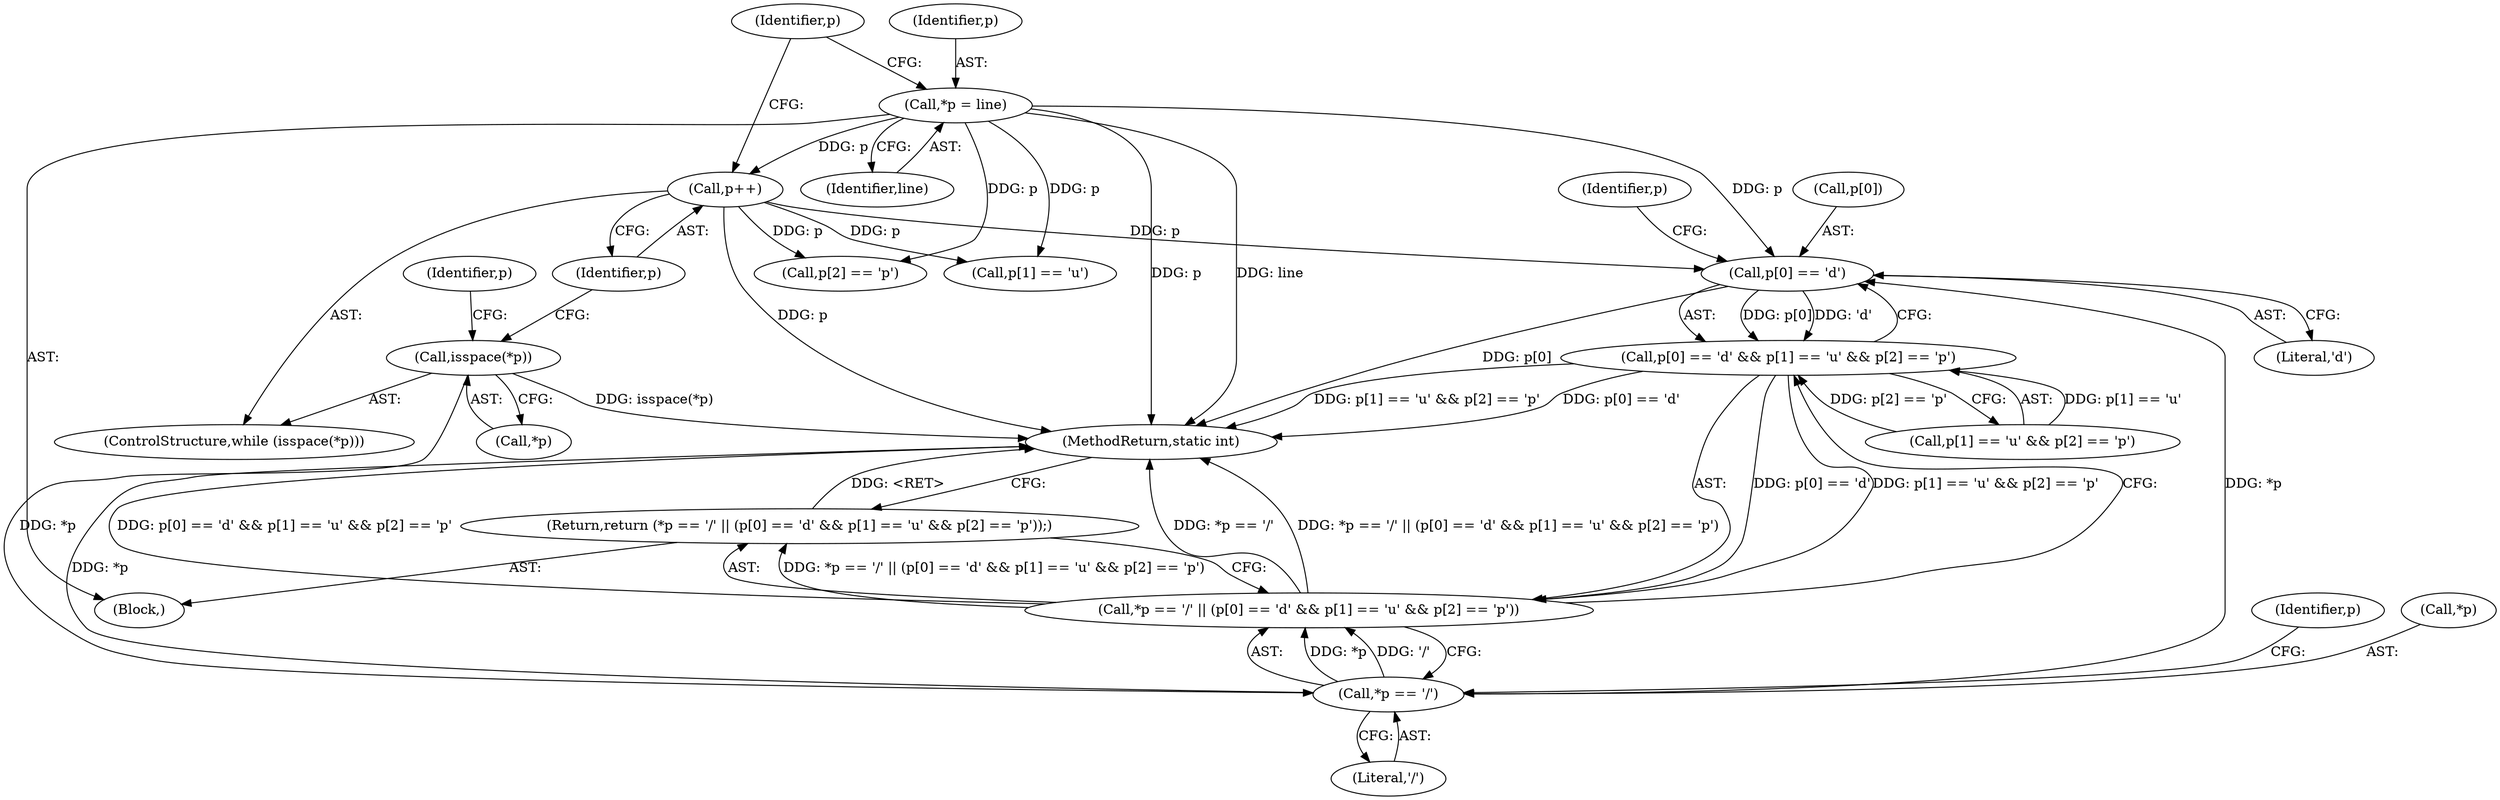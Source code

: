 digraph "1_t1utils_6b9d1aafcb61a3663c883663eb19ccdbfcde8d33@array" {
"1000120" [label="(Call,p[0] == 'd')"];
"1000104" [label="(Call,*p = line)"];
"1000111" [label="(Call,p++)"];
"1000115" [label="(Call,*p == '/')"];
"1000108" [label="(Call,isspace(*p))"];
"1000119" [label="(Call,p[0] == 'd' && p[1] == 'u' && p[2] == 'p')"];
"1000114" [label="(Call,*p == '/' || (p[0] == 'd' && p[1] == 'u' && p[2] == 'p'))"];
"1000113" [label="(Return,return (*p == '/' || (p[0] == 'd' && p[1] == 'u' && p[2] == 'p'));)"];
"1000118" [label="(Literal,'/')"];
"1000111" [label="(Call,p++)"];
"1000113" [label="(Return,return (*p == '/' || (p[0] == 'd' && p[1] == 'u' && p[2] == 'p'));)"];
"1000119" [label="(Call,p[0] == 'd' && p[1] == 'u' && p[2] == 'p')"];
"1000114" [label="(Call,*p == '/' || (p[0] == 'd' && p[1] == 'u' && p[2] == 'p'))"];
"1000106" [label="(Identifier,line)"];
"1000105" [label="(Identifier,p)"];
"1000120" [label="(Call,p[0] == 'd')"];
"1000125" [label="(Call,p[1] == 'u' && p[2] == 'p')"];
"1000122" [label="(Identifier,p)"];
"1000115" [label="(Call,*p == '/')"];
"1000104" [label="(Call,*p = line)"];
"1000102" [label="(Block,)"];
"1000126" [label="(Call,p[1] == 'u')"];
"1000117" [label="(Identifier,p)"];
"1000110" [label="(Identifier,p)"];
"1000124" [label="(Literal,'d')"];
"1000128" [label="(Identifier,p)"];
"1000136" [label="(MethodReturn,static int)"];
"1000116" [label="(Call,*p)"];
"1000107" [label="(ControlStructure,while (isspace(*p)))"];
"1000109" [label="(Call,*p)"];
"1000131" [label="(Call,p[2] == 'p')"];
"1000112" [label="(Identifier,p)"];
"1000121" [label="(Call,p[0])"];
"1000108" [label="(Call,isspace(*p))"];
"1000120" -> "1000119"  [label="AST: "];
"1000120" -> "1000124"  [label="CFG: "];
"1000121" -> "1000120"  [label="AST: "];
"1000124" -> "1000120"  [label="AST: "];
"1000128" -> "1000120"  [label="CFG: "];
"1000119" -> "1000120"  [label="CFG: "];
"1000120" -> "1000136"  [label="DDG: p[0]"];
"1000120" -> "1000119"  [label="DDG: p[0]"];
"1000120" -> "1000119"  [label="DDG: 'd'"];
"1000104" -> "1000120"  [label="DDG: p"];
"1000111" -> "1000120"  [label="DDG: p"];
"1000115" -> "1000120"  [label="DDG: *p"];
"1000104" -> "1000102"  [label="AST: "];
"1000104" -> "1000106"  [label="CFG: "];
"1000105" -> "1000104"  [label="AST: "];
"1000106" -> "1000104"  [label="AST: "];
"1000110" -> "1000104"  [label="CFG: "];
"1000104" -> "1000136"  [label="DDG: p"];
"1000104" -> "1000136"  [label="DDG: line"];
"1000104" -> "1000111"  [label="DDG: p"];
"1000104" -> "1000126"  [label="DDG: p"];
"1000104" -> "1000131"  [label="DDG: p"];
"1000111" -> "1000107"  [label="AST: "];
"1000111" -> "1000112"  [label="CFG: "];
"1000112" -> "1000111"  [label="AST: "];
"1000110" -> "1000111"  [label="CFG: "];
"1000111" -> "1000136"  [label="DDG: p"];
"1000111" -> "1000126"  [label="DDG: p"];
"1000111" -> "1000131"  [label="DDG: p"];
"1000115" -> "1000114"  [label="AST: "];
"1000115" -> "1000118"  [label="CFG: "];
"1000116" -> "1000115"  [label="AST: "];
"1000118" -> "1000115"  [label="AST: "];
"1000122" -> "1000115"  [label="CFG: "];
"1000114" -> "1000115"  [label="CFG: "];
"1000115" -> "1000136"  [label="DDG: *p"];
"1000115" -> "1000114"  [label="DDG: *p"];
"1000115" -> "1000114"  [label="DDG: '/'"];
"1000108" -> "1000115"  [label="DDG: *p"];
"1000108" -> "1000107"  [label="AST: "];
"1000108" -> "1000109"  [label="CFG: "];
"1000109" -> "1000108"  [label="AST: "];
"1000112" -> "1000108"  [label="CFG: "];
"1000117" -> "1000108"  [label="CFG: "];
"1000108" -> "1000136"  [label="DDG: isspace(*p)"];
"1000119" -> "1000114"  [label="AST: "];
"1000119" -> "1000125"  [label="CFG: "];
"1000125" -> "1000119"  [label="AST: "];
"1000114" -> "1000119"  [label="CFG: "];
"1000119" -> "1000136"  [label="DDG: p[1] == 'u' && p[2] == 'p'"];
"1000119" -> "1000136"  [label="DDG: p[0] == 'd'"];
"1000119" -> "1000114"  [label="DDG: p[0] == 'd'"];
"1000119" -> "1000114"  [label="DDG: p[1] == 'u' && p[2] == 'p'"];
"1000125" -> "1000119"  [label="DDG: p[1] == 'u'"];
"1000125" -> "1000119"  [label="DDG: p[2] == 'p'"];
"1000114" -> "1000113"  [label="AST: "];
"1000113" -> "1000114"  [label="CFG: "];
"1000114" -> "1000136"  [label="DDG: *p == '/' || (p[0] == 'd' && p[1] == 'u' && p[2] == 'p')"];
"1000114" -> "1000136"  [label="DDG: p[0] == 'd' && p[1] == 'u' && p[2] == 'p'"];
"1000114" -> "1000136"  [label="DDG: *p == '/'"];
"1000114" -> "1000113"  [label="DDG: *p == '/' || (p[0] == 'd' && p[1] == 'u' && p[2] == 'p')"];
"1000113" -> "1000102"  [label="AST: "];
"1000136" -> "1000113"  [label="CFG: "];
"1000113" -> "1000136"  [label="DDG: <RET>"];
}
